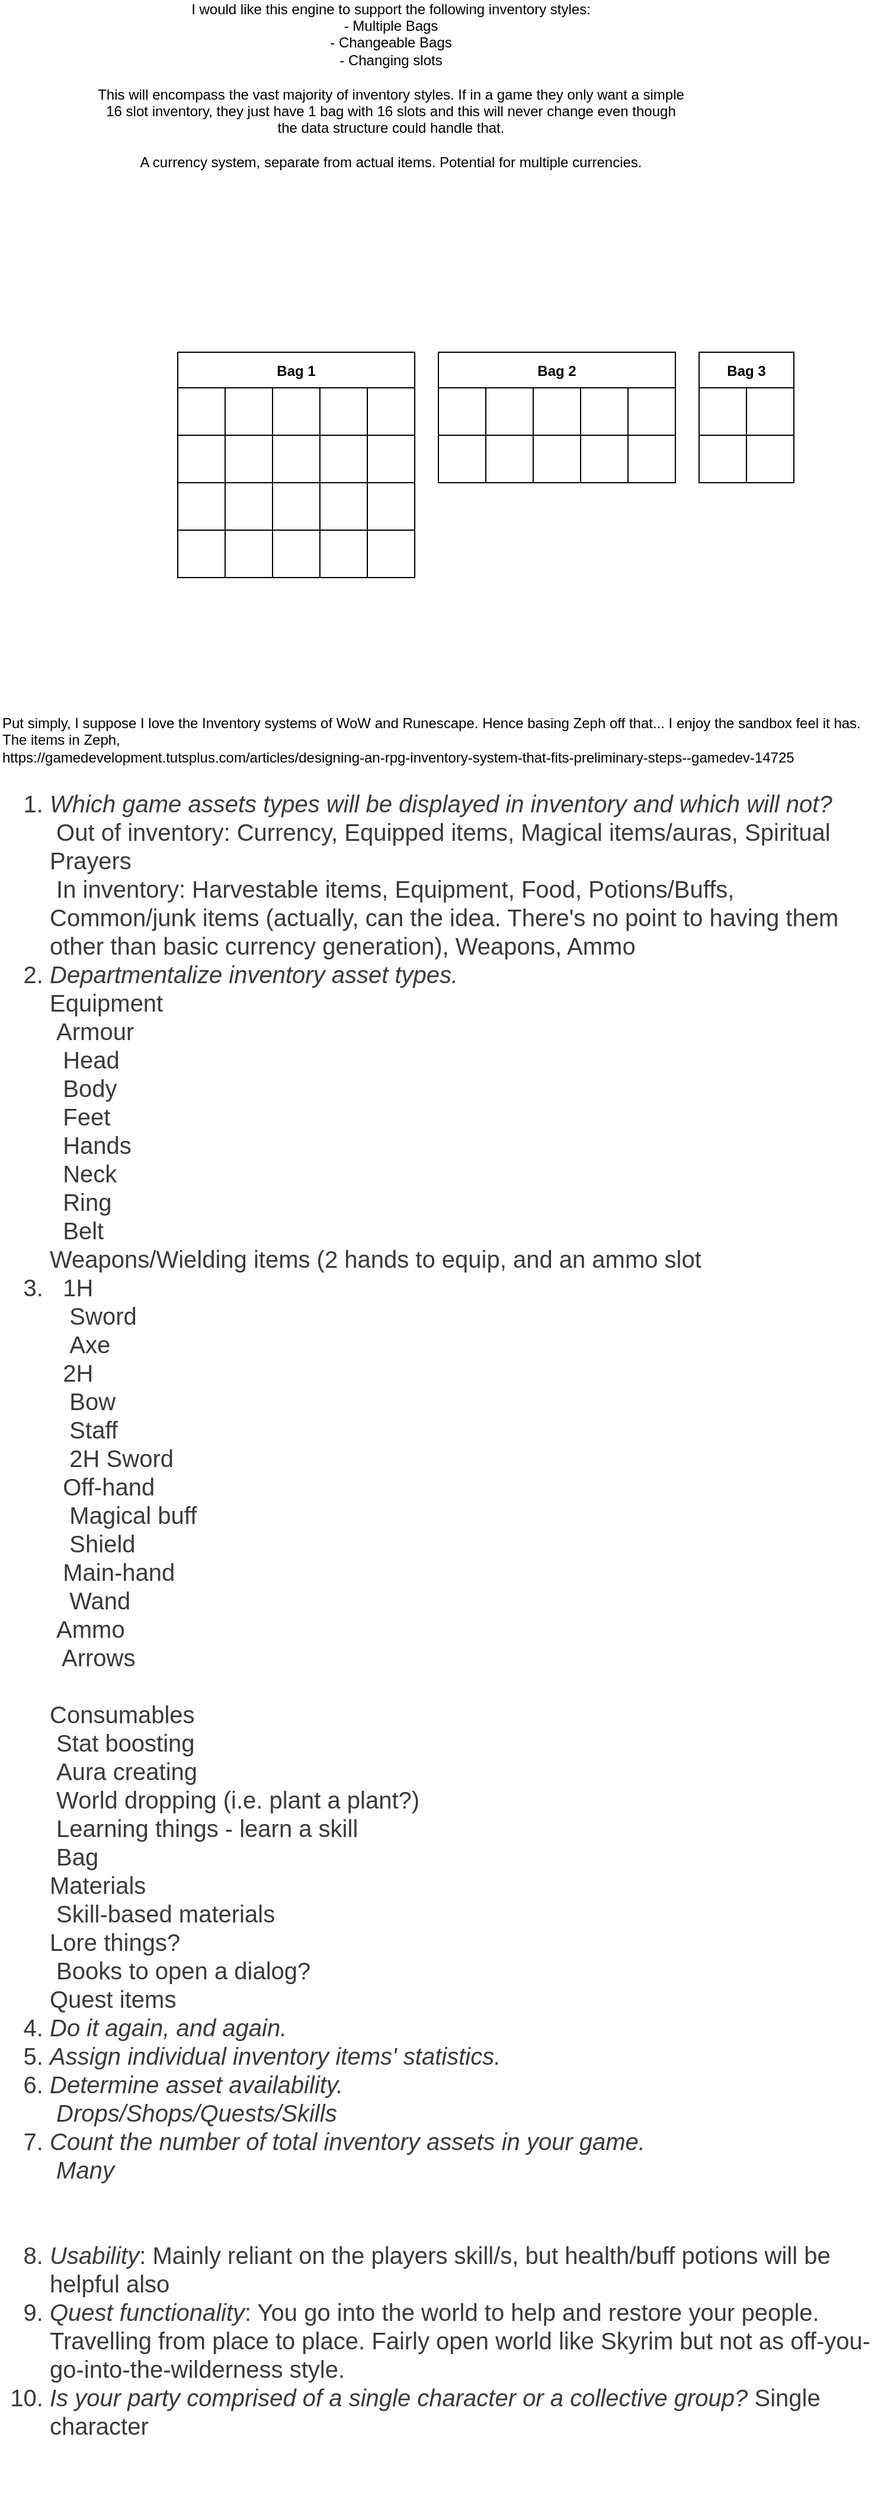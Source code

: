 <mxfile version="15.6.3" type="github">
  <diagram id="_EGOjmIh_z6DGfE9HAsn" name="Page-1">
    <mxGraphModel dx="1422" dy="766" grid="1" gridSize="10" guides="1" tooltips="1" connect="1" arrows="1" fold="1" page="1" pageScale="1" pageWidth="827" pageHeight="1169" math="0" shadow="0">
      <root>
        <mxCell id="0" />
        <mxCell id="1" parent="0" />
        <mxCell id="Xlfm45vk5w82AFTyZFev-1" value="I would like this engine to support the following inventory styles:&lt;br&gt;- Multiple Bags&lt;br&gt;- Changeable Bags&lt;br&gt;- Changing slots&lt;br&gt;&lt;br&gt;This will encompass the vast majority of inventory styles. If in a game they only want a simple 16 slot inventory, they just have 1 bag with 16 slots and this will never change even though the data structure could handle that.&lt;br&gt;&lt;br&gt;A currency system, separate from actual items. Potential for multiple currencies." style="text;html=1;strokeColor=none;fillColor=none;align=center;verticalAlign=middle;whiteSpace=wrap;rounded=0;" parent="1" vertex="1">
          <mxGeometry x="130" y="130" width="500" height="30" as="geometry" />
        </mxCell>
        <mxCell id="Xlfm45vk5w82AFTyZFev-3" value="Bag 1" style="swimlane;startSize=30;" parent="1" vertex="1">
          <mxGeometry x="200" y="370" width="200" height="190" as="geometry" />
        </mxCell>
        <mxCell id="Xlfm45vk5w82AFTyZFev-5" value="" style="endArrow=none;html=1;rounded=0;" parent="Xlfm45vk5w82AFTyZFev-3" edge="1">
          <mxGeometry width="50" height="50" relative="1" as="geometry">
            <mxPoint y="110" as="sourcePoint" />
            <mxPoint x="200" y="110" as="targetPoint" />
          </mxGeometry>
        </mxCell>
        <mxCell id="Xlfm45vk5w82AFTyZFev-6" value="" style="endArrow=none;html=1;rounded=0;" parent="Xlfm45vk5w82AFTyZFev-3" edge="1">
          <mxGeometry width="50" height="50" relative="1" as="geometry">
            <mxPoint y="150" as="sourcePoint" />
            <mxPoint x="200" y="150" as="targetPoint" />
          </mxGeometry>
        </mxCell>
        <mxCell id="Xlfm45vk5w82AFTyZFev-4" value="" style="endArrow=none;html=1;rounded=0;" parent="Xlfm45vk5w82AFTyZFev-3" edge="1">
          <mxGeometry width="50" height="50" relative="1" as="geometry">
            <mxPoint y="70" as="sourcePoint" />
            <mxPoint x="200" y="70" as="targetPoint" />
          </mxGeometry>
        </mxCell>
        <mxCell id="Xlfm45vk5w82AFTyZFev-8" value="" style="endArrow=none;html=1;rounded=0;exitX=0.2;exitY=0.158;exitDx=0;exitDy=0;exitPerimeter=0;" parent="Xlfm45vk5w82AFTyZFev-3" edge="1">
          <mxGeometry width="50" height="50" relative="1" as="geometry">
            <mxPoint x="80" y="30.02" as="sourcePoint" />
            <mxPoint x="80" y="190" as="targetPoint" />
          </mxGeometry>
        </mxCell>
        <mxCell id="Xlfm45vk5w82AFTyZFev-9" value="" style="endArrow=none;html=1;rounded=0;exitX=0.2;exitY=0.158;exitDx=0;exitDy=0;exitPerimeter=0;" parent="Xlfm45vk5w82AFTyZFev-3" edge="1">
          <mxGeometry width="50" height="50" relative="1" as="geometry">
            <mxPoint x="120" y="30.02" as="sourcePoint" />
            <mxPoint x="120" y="190" as="targetPoint" />
          </mxGeometry>
        </mxCell>
        <mxCell id="Xlfm45vk5w82AFTyZFev-10" value="" style="endArrow=none;html=1;rounded=0;exitX=0.2;exitY=0.158;exitDx=0;exitDy=0;exitPerimeter=0;" parent="Xlfm45vk5w82AFTyZFev-3" edge="1">
          <mxGeometry width="50" height="50" relative="1" as="geometry">
            <mxPoint x="160" y="30.02" as="sourcePoint" />
            <mxPoint x="160" y="190" as="targetPoint" />
          </mxGeometry>
        </mxCell>
        <mxCell id="Xlfm45vk5w82AFTyZFev-7" value="" style="endArrow=none;html=1;rounded=0;exitX=0.2;exitY=0.158;exitDx=0;exitDy=0;exitPerimeter=0;" parent="1" source="Xlfm45vk5w82AFTyZFev-3" edge="1">
          <mxGeometry width="50" height="50" relative="1" as="geometry">
            <mxPoint x="220" y="530" as="sourcePoint" />
            <mxPoint x="240" y="560" as="targetPoint" />
          </mxGeometry>
        </mxCell>
        <mxCell id="Xlfm45vk5w82AFTyZFev-11" value="Bag 2" style="swimlane;startSize=30;" parent="1" vertex="1">
          <mxGeometry x="420" y="370" width="200" height="110" as="geometry" />
        </mxCell>
        <mxCell id="Xlfm45vk5w82AFTyZFev-14" value="" style="endArrow=none;html=1;rounded=0;" parent="Xlfm45vk5w82AFTyZFev-11" edge="1">
          <mxGeometry width="50" height="50" relative="1" as="geometry">
            <mxPoint y="70" as="sourcePoint" />
            <mxPoint x="200" y="70" as="targetPoint" />
          </mxGeometry>
        </mxCell>
        <mxCell id="Xlfm45vk5w82AFTyZFev-15" value="" style="endArrow=none;html=1;rounded=0;exitX=0.2;exitY=0.158;exitDx=0;exitDy=0;exitPerimeter=0;" parent="Xlfm45vk5w82AFTyZFev-11" edge="1">
          <mxGeometry width="50" height="50" relative="1" as="geometry">
            <mxPoint x="80" y="30.02" as="sourcePoint" />
            <mxPoint x="80" y="110" as="targetPoint" />
          </mxGeometry>
        </mxCell>
        <mxCell id="Xlfm45vk5w82AFTyZFev-16" value="" style="endArrow=none;html=1;rounded=0;exitX=0.2;exitY=0.158;exitDx=0;exitDy=0;exitPerimeter=0;" parent="Xlfm45vk5w82AFTyZFev-11" edge="1">
          <mxGeometry width="50" height="50" relative="1" as="geometry">
            <mxPoint x="120" y="30.02" as="sourcePoint" />
            <mxPoint x="120" y="110" as="targetPoint" />
          </mxGeometry>
        </mxCell>
        <mxCell id="Xlfm45vk5w82AFTyZFev-17" value="" style="endArrow=none;html=1;rounded=0;exitX=0.2;exitY=0.158;exitDx=0;exitDy=0;exitPerimeter=0;" parent="Xlfm45vk5w82AFTyZFev-11" edge="1">
          <mxGeometry width="50" height="50" relative="1" as="geometry">
            <mxPoint x="160" y="30.02" as="sourcePoint" />
            <mxPoint x="160" y="110" as="targetPoint" />
          </mxGeometry>
        </mxCell>
        <mxCell id="Xlfm45vk5w82AFTyZFev-18" value="" style="endArrow=none;html=1;rounded=0;exitX=0.2;exitY=0.158;exitDx=0;exitDy=0;exitPerimeter=0;" parent="Xlfm45vk5w82AFTyZFev-11" edge="1">
          <mxGeometry width="50" height="50" relative="1" as="geometry">
            <mxPoint x="40" y="30.02" as="sourcePoint" />
            <mxPoint x="40" y="110" as="targetPoint" />
          </mxGeometry>
        </mxCell>
        <mxCell id="Xlfm45vk5w82AFTyZFev-19" value="Bag 3" style="swimlane;startSize=30;" parent="1" vertex="1">
          <mxGeometry x="640" y="370" width="80" height="110" as="geometry" />
        </mxCell>
        <mxCell id="Xlfm45vk5w82AFTyZFev-20" value="" style="endArrow=none;html=1;rounded=0;" parent="Xlfm45vk5w82AFTyZFev-19" edge="1">
          <mxGeometry width="50" height="50" relative="1" as="geometry">
            <mxPoint y="70" as="sourcePoint" />
            <mxPoint x="80" y="70" as="targetPoint" />
          </mxGeometry>
        </mxCell>
        <mxCell id="Xlfm45vk5w82AFTyZFev-21" value="" style="endArrow=none;html=1;rounded=0;exitX=0.2;exitY=0.158;exitDx=0;exitDy=0;exitPerimeter=0;" parent="Xlfm45vk5w82AFTyZFev-19" edge="1">
          <mxGeometry width="50" height="50" relative="1" as="geometry">
            <mxPoint x="80" y="30.02" as="sourcePoint" />
            <mxPoint x="80" y="110" as="targetPoint" />
          </mxGeometry>
        </mxCell>
        <mxCell id="Xlfm45vk5w82AFTyZFev-24" value="" style="endArrow=none;html=1;rounded=0;exitX=0.2;exitY=0.158;exitDx=0;exitDy=0;exitPerimeter=0;" parent="Xlfm45vk5w82AFTyZFev-19" edge="1">
          <mxGeometry width="50" height="50" relative="1" as="geometry">
            <mxPoint x="40" y="30.02" as="sourcePoint" />
            <mxPoint x="40" y="110" as="targetPoint" />
          </mxGeometry>
        </mxCell>
        <mxCell id="nanOTtfB7DN9uQSmGWXo-1" value="Put simply, I suppose I love the Inventory systems of WoW and Runescape. Hence basing Zeph off that... I enjoy the sandbox feel it has.&lt;br&gt;The items in Zeph,&amp;nbsp;&lt;br&gt;https://gamedevelopment.tutsplus.com/articles/designing-an-rpg-inventory-system-that-fits-preliminary-steps--gamedev-14725&lt;br&gt;&lt;ol style=&quot;box-sizing: border-box ; color: rgb(58 , 58 , 58) ; font-family: , &amp;#34;roboto&amp;#34; , &amp;#34;arial&amp;#34; , sans-serif ; font-size: 20px ; background-color: rgb(254 , 254 , 254)&quot;&gt;&lt;li style=&quot;box-sizing: border-box&quot;&gt;&lt;em style=&quot;box-sizing: border-box&quot;&gt;Which game assets types will be displayed in inventory and which will not?&lt;br&gt;&lt;/em&gt;&amp;nbsp;Out of inventory: Currency, Equipped items, Magical items/auras, Spiritual Prayers&lt;br&gt;&amp;nbsp;In inventory: Harvestable items, Equipment, Food, Potions/Buffs, Common/junk items (actually, can the idea. There&#39;s no point to having them other than basic currency generation), Weapons, Ammo&lt;/li&gt;&lt;li style=&quot;box-sizing: border-box&quot;&gt;&lt;em style=&quot;box-sizing: border-box&quot;&gt;Departmentalize inventory asset types.&lt;br&gt;&lt;/em&gt;Equipment&lt;br&gt;&amp;nbsp;Armour&lt;br&gt;&amp;nbsp; Head&lt;br&gt;&amp;nbsp; Body&lt;br&gt;&amp;nbsp; Feet&lt;br&gt;&amp;nbsp; Hands&lt;br&gt;&amp;nbsp; Neck&lt;br&gt;&amp;nbsp; Ring&lt;br&gt;&amp;nbsp; Belt&lt;br&gt;Weapons/Wielding items (2 hands to equip, and an ammo slot&lt;/li&gt;&lt;li style=&quot;box-sizing: border-box&quot;&gt;&amp;nbsp; 1H&lt;br&gt;&amp;nbsp; &amp;nbsp;Sword&lt;br&gt;&amp;nbsp; &amp;nbsp;Axe&lt;br&gt;&amp;nbsp; 2H&lt;br&gt;&amp;nbsp; &amp;nbsp;Bow&lt;br&gt;&amp;nbsp; &amp;nbsp;Staff&lt;br&gt;&amp;nbsp; &amp;nbsp;2H Sword&lt;br&gt;&amp;nbsp; Off-hand&lt;br&gt;&amp;nbsp; &amp;nbsp;Magical buff&lt;br&gt;&amp;nbsp; &amp;nbsp;Shield&lt;br&gt;&amp;nbsp; Main-hand&lt;br&gt;&amp;nbsp; &amp;nbsp;Wand&lt;br&gt;&amp;nbsp;Ammo&lt;br&gt;&amp;nbsp; Arrows&lt;br&gt;&amp;nbsp;&lt;br&gt;Consumables&lt;br&gt;&amp;nbsp;Stat boosting&lt;br&gt;&amp;nbsp;Aura creating&lt;br&gt;&amp;nbsp;World dropping (i.e. plant a plant?)&lt;br&gt;&amp;nbsp;Learning things - learn a skill&lt;br&gt;&amp;nbsp;Bag&lt;br&gt;Materials&lt;br&gt;&amp;nbsp;Skill-based materials&lt;br&gt;Lore things?&lt;br&gt;&amp;nbsp;Books to open a dialog?&lt;br&gt;Quest items&lt;br&gt;&lt;/li&gt;&lt;li style=&quot;box-sizing: border-box&quot;&gt;&lt;em style=&quot;box-sizing: border-box&quot;&gt;Do it again, and again.&lt;/em&gt;&lt;/li&gt;&lt;li style=&quot;box-sizing: border-box&quot;&gt;&lt;em style=&quot;box-sizing: border-box&quot;&gt;Assign individual inventory items&#39; statistics.&lt;/em&gt;&lt;/li&gt;&lt;li style=&quot;box-sizing: border-box&quot;&gt;&lt;em style=&quot;box-sizing: border-box&quot;&gt;Determine asset availability.&lt;br&gt;&amp;nbsp;Drops/Shops/Quests/Skills&lt;/em&gt;&lt;/li&gt;&lt;li style=&quot;box-sizing: border-box&quot;&gt;&lt;em style=&quot;box-sizing: border-box&quot;&gt;Count the number of total inventory assets in your game.&lt;br&gt;&amp;nbsp;Many&lt;br&gt;&lt;br&gt;&lt;br&gt;&lt;/em&gt;&lt;/li&gt;&lt;li style=&quot;box-sizing: border-box&quot;&gt;&lt;em style=&quot;box-sizing: border-box&quot;&gt;Usability&lt;/em&gt;: Mainly reliant on the players skill/s, but health/buff potions will be helpful also&lt;/li&gt;&lt;li style=&quot;box-sizing: border-box&quot;&gt;&lt;em style=&quot;box-sizing: border-box&quot;&gt;Quest functionality&lt;/em&gt;: You go into the world to help and restore your people. Travelling from place to place. Fairly open world like Skyrim but not as off-you-go-into-the-wilderness style.&lt;/li&gt;&lt;li style=&quot;box-sizing: border-box&quot;&gt;&lt;em style=&quot;box-sizing: border-box&quot;&gt;Is your party comprised of a single character or a collective group?&lt;/em&gt;&amp;nbsp;Single character&lt;/li&gt;&lt;/ol&gt;&lt;div&gt;&lt;font color=&quot;#3a3a3a&quot;&gt;&lt;span style=&quot;font-size: 20px&quot;&gt;&lt;i&gt;&lt;br&gt;&lt;/i&gt;&lt;/span&gt;&lt;/font&gt;&lt;/div&gt;" style="text;html=1;strokeColor=none;fillColor=none;align=left;verticalAlign=middle;whiteSpace=wrap;rounded=0;" vertex="1" parent="1">
          <mxGeometry x="50" y="670" width="740" height="1510" as="geometry" />
        </mxCell>
      </root>
    </mxGraphModel>
  </diagram>
</mxfile>
